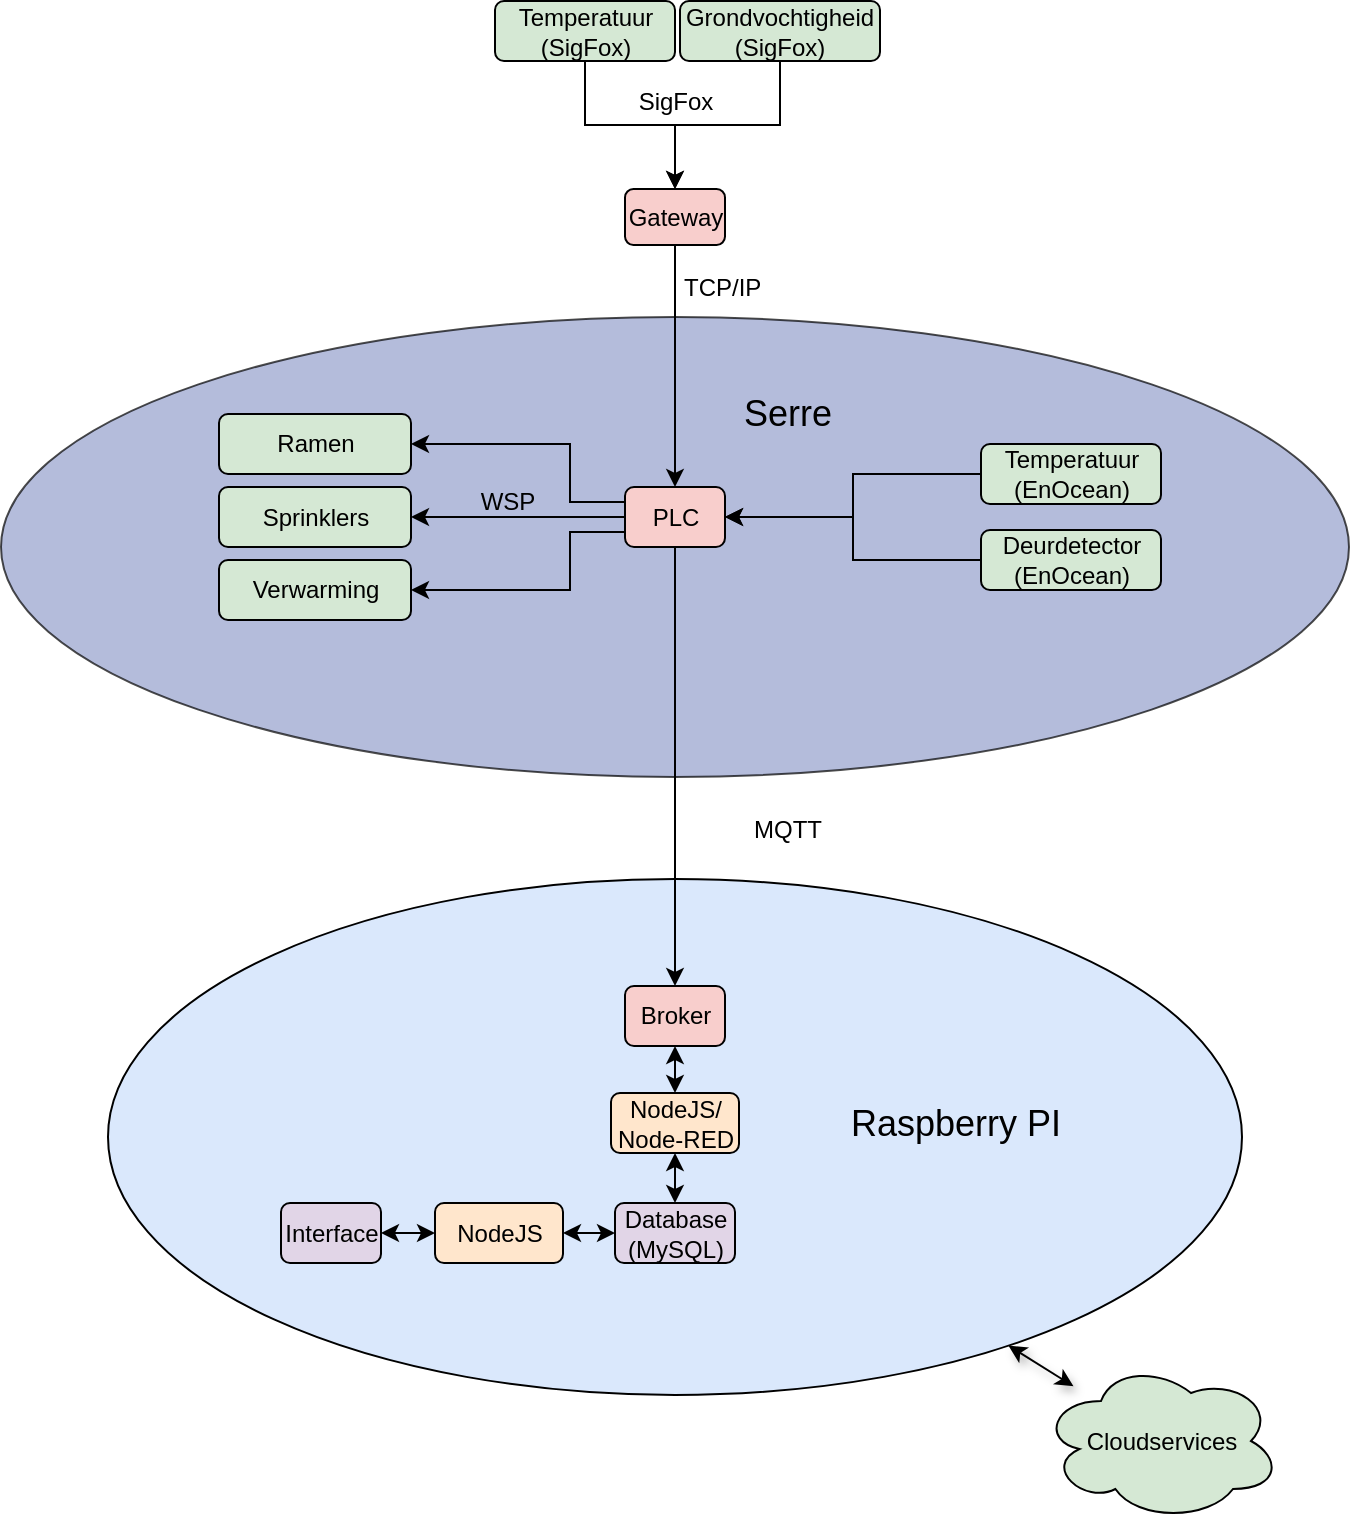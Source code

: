 <mxfile version="12.3.1" type="device" pages="1"><diagram name="Serre" id="42789a77-a242-8287-6e28-9cd8cfd52e62"><mxGraphModel dx="981" dy="521" grid="0" gridSize="10" guides="1" tooltips="1" connect="1" arrows="1" fold="1" page="1" pageScale="1" pageWidth="1100" pageHeight="850" background="#ffffff" math="0" shadow="0"><root><mxCell id="0"/><mxCell id="1" parent="0"/><mxCell id="9SNNT5_T8BtU88Fozoz3-9" style="edgeStyle=none;rounded=0;orthogonalLoop=1;jettySize=auto;html=1;shadow=1;startArrow=classic;startFill=1;strokeColor=#000000;" edge="1" parent="1" source="m-WKy1QYfF3CYL_Xk7xX-1" target="itn0ZsQkKJ_GjujIYyZL-10"><mxGeometry relative="1" as="geometry"/></mxCell><mxCell id="m-WKy1QYfF3CYL_Xk7xX-1" value="&amp;nbsp; &amp;nbsp; &amp;nbsp;" style="ellipse;whiteSpace=wrap;html=1;fillColor=#dae8fc;strokeColor=#000000;" parent="1" vertex="1"><mxGeometry x="266" y="498.5" width="567" height="258" as="geometry"/></mxCell><mxCell id="AfHGDrrq-JgIC60IeQSG-32" value="" style="ellipse;whiteSpace=wrap;html=1;fillColor=#95A0CC;strokeColor=#000000;opacity=70;" parent="1" vertex="1"><mxGeometry x="212.5" y="217.5" width="674" height="230" as="geometry"/></mxCell><mxCell id="9SNNT5_T8BtU88Fozoz3-17" style="edgeStyle=orthogonalEdgeStyle;rounded=0;orthogonalLoop=1;jettySize=auto;html=1;entryX=0;entryY=0.5;entryDx=0;entryDy=0;shadow=0;startArrow=classic;startFill=1;strokeColor=#000000;" edge="1" parent="1" source="itn0ZsQkKJ_GjujIYyZL-8" target="9SNNT5_T8BtU88Fozoz3-13"><mxGeometry relative="1" as="geometry"/></mxCell><mxCell id="itn0ZsQkKJ_GjujIYyZL-8" value="Interface" style="rounded=1;whiteSpace=wrap;html=1;fillColor=#e1d5e7;strokeColor=#000000;" parent="1" vertex="1"><mxGeometry x="352.5" y="660.5" width="50" height="30" as="geometry"/></mxCell><mxCell id="itn0ZsQkKJ_GjujIYyZL-9" value="Database&lt;br&gt;(MySQL)" style="rounded=1;whiteSpace=wrap;html=1;fillColor=#e1d5e7;strokeColor=#000000;" parent="1" vertex="1"><mxGeometry x="519.5" y="660.5" width="60" height="30" as="geometry"/></mxCell><mxCell id="9SNNT5_T8BtU88Fozoz3-7" style="edgeStyle=none;rounded=0;orthogonalLoop=1;jettySize=auto;html=1;entryX=0.5;entryY=1;entryDx=0;entryDy=0;shadow=1;startArrow=classic;startFill=1;strokeColor=none;" edge="1" parent="1" source="itn0ZsQkKJ_GjujIYyZL-10" target="m-WKy1QYfF3CYL_Xk7xX-1"><mxGeometry relative="1" as="geometry"/></mxCell><mxCell id="itn0ZsQkKJ_GjujIYyZL-10" value="Cloudservices" style="ellipse;shape=cloud;whiteSpace=wrap;html=1;fillColor=#d5e8d4;strokeColor=#000000;" parent="1" vertex="1"><mxGeometry x="732.5" y="739.5" width="120" height="80" as="geometry"/></mxCell><mxCell id="QvGSseowSjaGn5yfh1na-9" style="edgeStyle=orthogonalEdgeStyle;rounded=0;orthogonalLoop=1;jettySize=auto;html=1;entryX=0.5;entryY=0;entryDx=0;entryDy=0;" parent="1" source="itn0ZsQkKJ_GjujIYyZL-11" target="QvGSseowSjaGn5yfh1na-8" edge="1"><mxGeometry relative="1" as="geometry"/></mxCell><mxCell id="itn0ZsQkKJ_GjujIYyZL-11" value="PLC" style="rounded=1;whiteSpace=wrap;html=1;fillColor=#f8cecc;strokeColor=#000000;" parent="1" vertex="1"><mxGeometry x="524.5" y="302.5" width="50" height="30" as="geometry"/></mxCell><mxCell id="AfHGDrrq-JgIC60IeQSG-10" style="edgeStyle=orthogonalEdgeStyle;rounded=0;orthogonalLoop=1;jettySize=auto;html=1;exitX=1;exitY=0.5;exitDx=0;exitDy=0;entryX=0;entryY=0.25;entryDx=0;entryDy=0;startArrow=classic;startFill=1;endArrow=none;endFill=0;" parent="1" source="itn0ZsQkKJ_GjujIYyZL-12" target="itn0ZsQkKJ_GjujIYyZL-11" edge="1"><mxGeometry relative="1" as="geometry"><Array as="points"><mxPoint x="497" y="281"/><mxPoint x="497" y="310"/></Array></mxGeometry></mxCell><mxCell id="itn0ZsQkKJ_GjujIYyZL-12" value="Ramen" style="rounded=1;whiteSpace=wrap;html=1;fillColor=#d5e8d4;strokeColor=#000000;" parent="1" vertex="1"><mxGeometry x="321.5" y="266" width="96" height="30" as="geometry"/></mxCell><mxCell id="AfHGDrrq-JgIC60IeQSG-13" style="edgeStyle=orthogonalEdgeStyle;rounded=0;orthogonalLoop=1;jettySize=auto;html=1;exitX=1;exitY=0.5;exitDx=0;exitDy=0;entryX=0;entryY=0.75;entryDx=0;entryDy=0;startArrow=classic;startFill=1;endArrow=none;endFill=0;" parent="1" source="itn0ZsQkKJ_GjujIYyZL-14" target="itn0ZsQkKJ_GjujIYyZL-11" edge="1"><mxGeometry relative="1" as="geometry"><Array as="points"><mxPoint x="497" y="354"/><mxPoint x="497" y="325"/></Array></mxGeometry></mxCell><mxCell id="itn0ZsQkKJ_GjujIYyZL-14" value="Verwarming" style="rounded=1;whiteSpace=wrap;html=1;fillColor=#d5e8d4;strokeColor=#000000;" parent="1" vertex="1"><mxGeometry x="321.5" y="339" width="96" height="30" as="geometry"/></mxCell><mxCell id="AfHGDrrq-JgIC60IeQSG-11" style="edgeStyle=orthogonalEdgeStyle;rounded=0;orthogonalLoop=1;jettySize=auto;html=1;exitX=1;exitY=0.5;exitDx=0;exitDy=0;startArrow=classic;startFill=1;endArrow=none;endFill=0;entryX=0;entryY=0.5;entryDx=0;entryDy=0;" parent="1" source="itn0ZsQkKJ_GjujIYyZL-15" target="itn0ZsQkKJ_GjujIYyZL-11" edge="1"><mxGeometry relative="1" as="geometry"><mxPoint x="487.5" y="344.5" as="targetPoint"/><Array as="points"><mxPoint x="433" y="318"/><mxPoint x="433" y="318"/></Array></mxGeometry></mxCell><mxCell id="itn0ZsQkKJ_GjujIYyZL-15" value="Sprinklers" style="rounded=1;whiteSpace=wrap;html=1;fillColor=#d5e8d4;strokeColor=#000000;" parent="1" vertex="1"><mxGeometry x="321.5" y="302.5" width="96" height="30" as="geometry"/></mxCell><mxCell id="1BPF2lUvss0TYT9tVECj-1" value="MQTT" style="text;html=1;strokeColor=none;fillColor=none;align=center;verticalAlign=middle;whiteSpace=wrap;rounded=0;" parent="1" vertex="1"><mxGeometry x="585.5" y="464" width="40" height="20" as="geometry"/></mxCell><mxCell id="QvGSseowSjaGn5yfh1na-1" style="edgeStyle=orthogonalEdgeStyle;rounded=0;orthogonalLoop=1;jettySize=auto;html=1;" parent="1" source="_2sVvBY5ICFOxCGKW-Yz-2" target="itn0ZsQkKJ_GjujIYyZL-11" edge="1"><mxGeometry relative="1" as="geometry"/></mxCell><mxCell id="_2sVvBY5ICFOxCGKW-Yz-2" value="Temperatuur (EnOcean)" style="rounded=1;whiteSpace=wrap;html=1;fillColor=#d5e8d4;strokeColor=#000000;" parent="1" vertex="1"><mxGeometry x="702.5" y="281" width="90" height="30" as="geometry"/></mxCell><mxCell id="QvGSseowSjaGn5yfh1na-2" style="edgeStyle=orthogonalEdgeStyle;rounded=0;orthogonalLoop=1;jettySize=auto;html=1;entryX=1;entryY=0.5;entryDx=0;entryDy=0;" parent="1" source="_2sVvBY5ICFOxCGKW-Yz-3" target="itn0ZsQkKJ_GjujIYyZL-11" edge="1"><mxGeometry relative="1" as="geometry"/></mxCell><mxCell id="_2sVvBY5ICFOxCGKW-Yz-3" value="Deurdetector (EnOcean)" style="rounded=1;whiteSpace=wrap;html=1;fillColor=#d5e8d4;strokeColor=#000000;" parent="1" vertex="1"><mxGeometry x="702.5" y="324" width="90" height="30" as="geometry"/></mxCell><mxCell id="QvGSseowSjaGn5yfh1na-5" style="edgeStyle=orthogonalEdgeStyle;rounded=0;orthogonalLoop=1;jettySize=auto;html=1;" parent="1" source="AfHGDrrq-JgIC60IeQSG-20" target="AfHGDrrq-JgIC60IeQSG-35" edge="1"><mxGeometry relative="1" as="geometry"/></mxCell><mxCell id="AfHGDrrq-JgIC60IeQSG-20" value="Temperatuur (SigFox)" style="rounded=1;whiteSpace=wrap;html=1;fillColor=#d5e8d4;strokeColor=#000000;" parent="1" vertex="1"><mxGeometry x="459.5" y="59.5" width="90" height="30" as="geometry"/></mxCell><mxCell id="AfHGDrrq-JgIC60IeQSG-25" value="&lt;font style=&quot;font-size: 18px&quot;&gt;Serre&lt;/font&gt;" style="text;html=1;strokeColor=none;fillColor=none;align=center;verticalAlign=middle;whiteSpace=wrap;rounded=0;" parent="1" vertex="1"><mxGeometry x="585.5" y="256" width="40" height="20" as="geometry"/></mxCell><mxCell id="QvGSseowSjaGn5yfh1na-6" style="edgeStyle=orthogonalEdgeStyle;rounded=0;orthogonalLoop=1;jettySize=auto;html=1;" parent="1" source="AfHGDrrq-JgIC60IeQSG-28" target="AfHGDrrq-JgIC60IeQSG-35" edge="1"><mxGeometry relative="1" as="geometry"/></mxCell><mxCell id="AfHGDrrq-JgIC60IeQSG-28" value="Grondvochtigheid (SigFox)" style="rounded=1;whiteSpace=wrap;html=1;fillColor=#d5e8d4;strokeColor=#000000;" parent="1" vertex="1"><mxGeometry x="552" y="59.5" width="100" height="30" as="geometry"/></mxCell><mxCell id="QvGSseowSjaGn5yfh1na-7" style="edgeStyle=orthogonalEdgeStyle;rounded=0;orthogonalLoop=1;jettySize=auto;html=1;" parent="1" source="AfHGDrrq-JgIC60IeQSG-35" target="itn0ZsQkKJ_GjujIYyZL-11" edge="1"><mxGeometry relative="1" as="geometry"/></mxCell><mxCell id="AfHGDrrq-JgIC60IeQSG-35" value="Gateway" style="rounded=1;whiteSpace=wrap;html=1;fillColor=#f8cecc;strokeColor=#000000;" parent="1" vertex="1"><mxGeometry x="524.5" y="153.5" width="50" height="28" as="geometry"/></mxCell><mxCell id="AfHGDrrq-JgIC60IeQSG-40" value="SigFox" style="text;html=1;strokeColor=none;fillColor=none;align=center;verticalAlign=middle;whiteSpace=wrap;rounded=0;" parent="1" vertex="1"><mxGeometry x="530" y="100" width="40" height="20" as="geometry"/></mxCell><mxCell id="m-WKy1QYfF3CYL_Xk7xX-2" value="&lt;font style=&quot;font-size: 18px&quot;&gt;Raspberry PI&lt;/font&gt;" style="text;html=1;strokeColor=none;fillColor=none;align=center;verticalAlign=middle;whiteSpace=wrap;rounded=0;" parent="1" vertex="1"><mxGeometry x="631.5" y="610.5" width="116" height="20" as="geometry"/></mxCell><mxCell id="oylY3YaFG-LerNcYVHAm-20" value="TCP/IP&lt;br&gt;" style="text;html=1;resizable=0;points=[];autosize=1;align=left;verticalAlign=top;spacingTop=-4;" parent="1" vertex="1"><mxGeometry x="552" y="193" width="49" height="13" as="geometry"/></mxCell><mxCell id="QvGSseowSjaGn5yfh1na-3" value="WSP" style="text;html=1;strokeColor=none;fillColor=none;align=center;verticalAlign=middle;whiteSpace=wrap;rounded=0;" parent="1" vertex="1"><mxGeometry x="445.5" y="299.5" width="40" height="20" as="geometry"/></mxCell><mxCell id="9SNNT5_T8BtU88Fozoz3-10" style="edgeStyle=none;rounded=0;orthogonalLoop=1;jettySize=auto;html=1;exitX=0.5;exitY=1;exitDx=0;exitDy=0;entryX=0.5;entryY=0;entryDx=0;entryDy=0;shadow=0;startArrow=classic;startFill=1;strokeColor=#000000;" edge="1" parent="1" source="QvGSseowSjaGn5yfh1na-8" target="QvGSseowSjaGn5yfh1na-10"><mxGeometry relative="1" as="geometry"/></mxCell><mxCell id="QvGSseowSjaGn5yfh1na-8" value="Broker" style="rounded=1;whiteSpace=wrap;html=1;fillColor=#f8cecc;strokeColor=#000000;" parent="1" vertex="1"><mxGeometry x="524.5" y="552" width="50" height="30" as="geometry"/></mxCell><mxCell id="9SNNT5_T8BtU88Fozoz3-11" style="edgeStyle=none;rounded=0;orthogonalLoop=1;jettySize=auto;html=1;exitX=0.5;exitY=1;exitDx=0;exitDy=0;entryX=0.5;entryY=0;entryDx=0;entryDy=0;shadow=0;startArrow=classic;startFill=1;strokeColor=#000000;" edge="1" parent="1" source="QvGSseowSjaGn5yfh1na-10" target="itn0ZsQkKJ_GjujIYyZL-9"><mxGeometry relative="1" as="geometry"/></mxCell><mxCell id="QvGSseowSjaGn5yfh1na-10" value="NodeJS/&lt;br&gt;Node-RED" style="rounded=1;whiteSpace=wrap;html=1;fillColor=#ffe6cc;strokeColor=#000000;" parent="1" vertex="1"><mxGeometry x="517.5" y="605.5" width="64" height="30" as="geometry"/></mxCell><mxCell id="9SNNT5_T8BtU88Fozoz3-14" style="edgeStyle=none;rounded=0;orthogonalLoop=1;jettySize=auto;html=1;entryX=0;entryY=0.5;entryDx=0;entryDy=0;shadow=0;startArrow=classic;startFill=1;strokeColor=#000000;" edge="1" parent="1" source="9SNNT5_T8BtU88Fozoz3-13" target="itn0ZsQkKJ_GjujIYyZL-9"><mxGeometry relative="1" as="geometry"/></mxCell><mxCell id="9SNNT5_T8BtU88Fozoz3-13" value="NodeJS" style="rounded=1;whiteSpace=wrap;html=1;fillColor=#ffe6cc;strokeColor=#000000;" vertex="1" parent="1"><mxGeometry x="429.5" y="660.5" width="64" height="30" as="geometry"/></mxCell></root></mxGraphModel></diagram></mxfile>